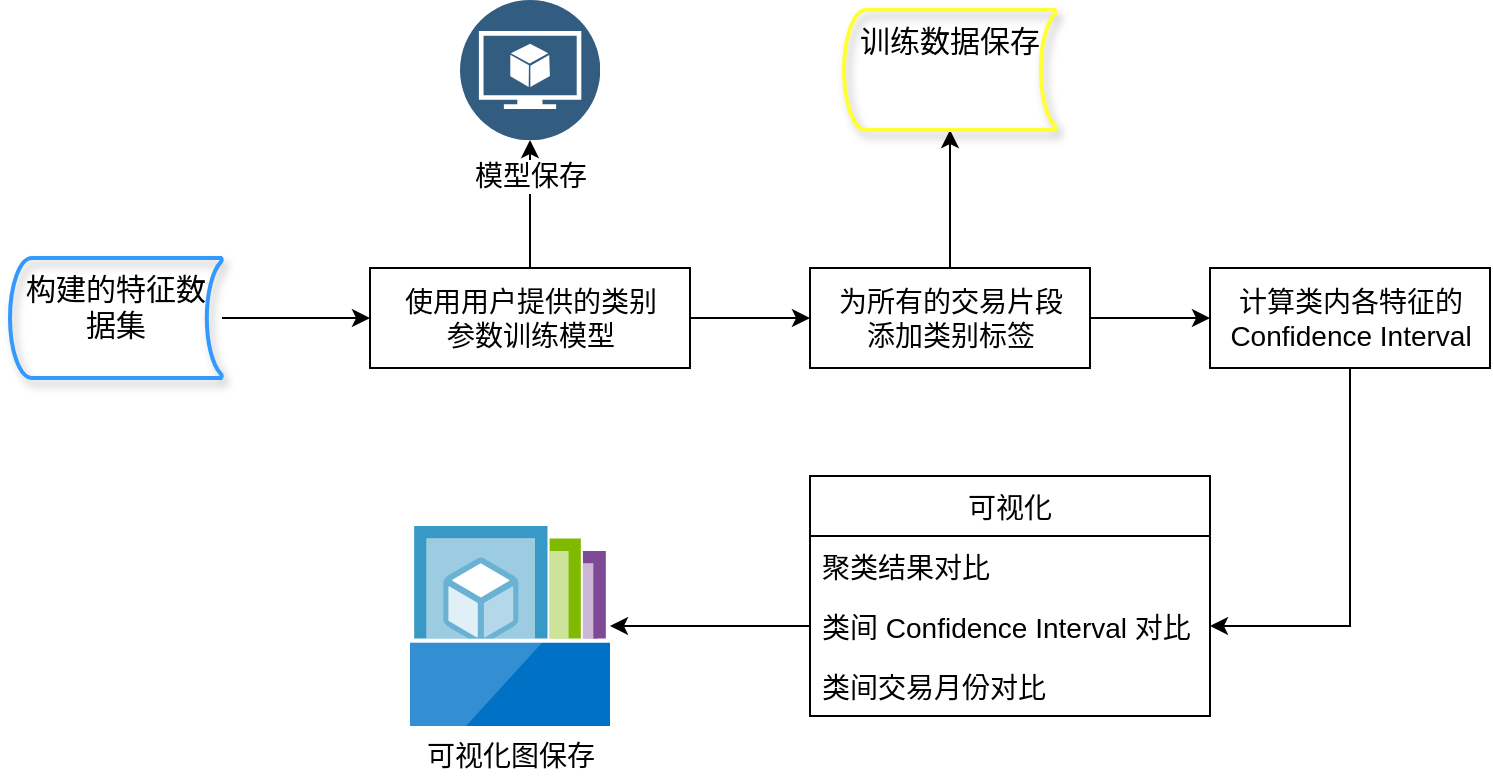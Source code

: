 <mxfile version="16.6.6" type="device"><diagram id="68e-ezquo8nL5zuGNYA_" name="Page-1"><mxGraphModel dx="1550" dy="811" grid="1" gridSize="10" guides="1" tooltips="1" connect="1" arrows="1" fold="1" page="1" pageScale="1" pageWidth="827" pageHeight="1169" math="0" shadow="0"><root><mxCell id="0"/><mxCell id="1" parent="0"/><mxCell id="dm0qop0ktIlh2LwRmiGy-9" style="edgeStyle=orthogonalEdgeStyle;rounded=0;orthogonalLoop=1;jettySize=auto;html=1;fontSize=14;" parent="1" source="dm0qop0ktIlh2LwRmiGy-1" target="dm0qop0ktIlh2LwRmiGy-2" edge="1"><mxGeometry relative="1" as="geometry"/></mxCell><mxCell id="dm0qop0ktIlh2LwRmiGy-1" value="构建的特征数据集" style="strokeWidth=2;html=1;shape=mxgraph.flowchart.stored_data;whiteSpace=wrap;shadow=1;fillColor=none;gradientColor=none;verticalAlign=top;strokeColor=#3399FF;fontColor=#000000;sketch=0;dashed=0;fontStyle=0;fontSize=15;" parent="1" vertex="1"><mxGeometry x="40" y="309" width="106" height="60" as="geometry"/></mxCell><mxCell id="dm0qop0ktIlh2LwRmiGy-5" style="edgeStyle=orthogonalEdgeStyle;rounded=0;orthogonalLoop=1;jettySize=auto;html=1;entryX=0;entryY=0.5;entryDx=0;entryDy=0;fontSize=14;" parent="1" source="dm0qop0ktIlh2LwRmiGy-2" target="dm0qop0ktIlh2LwRmiGy-3" edge="1"><mxGeometry relative="1" as="geometry"/></mxCell><mxCell id="t61EQ82IEiFpdPjFF_Ou-2" style="edgeStyle=orthogonalEdgeStyle;rounded=0;orthogonalLoop=1;jettySize=auto;html=1;entryX=0.5;entryY=1;entryDx=0;entryDy=0;" edge="1" parent="1" source="dm0qop0ktIlh2LwRmiGy-2" target="t61EQ82IEiFpdPjFF_Ou-1"><mxGeometry relative="1" as="geometry"/></mxCell><mxCell id="dm0qop0ktIlh2LwRmiGy-2" value="&lt;font style=&quot;font-size: 14px&quot;&gt;使用用户提供的类别&lt;br&gt;参数训练模型&lt;/font&gt;" style="html=1;dashed=0;whitespace=wrap;" parent="1" vertex="1"><mxGeometry x="220" y="314" width="160" height="50" as="geometry"/></mxCell><mxCell id="dm0qop0ktIlh2LwRmiGy-30" style="edgeStyle=orthogonalEdgeStyle;rounded=0;orthogonalLoop=1;jettySize=auto;html=1;entryX=0;entryY=0.5;entryDx=0;entryDy=0;fontSize=14;" parent="1" source="dm0qop0ktIlh2LwRmiGy-3" target="dm0qop0ktIlh2LwRmiGy-16" edge="1"><mxGeometry relative="1" as="geometry"/></mxCell><mxCell id="t61EQ82IEiFpdPjFF_Ou-5" style="edgeStyle=orthogonalEdgeStyle;rounded=0;orthogonalLoop=1;jettySize=auto;html=1;entryX=0.5;entryY=1;entryDx=0;entryDy=0;entryPerimeter=0;fontSize=14;fontColor=#000000;" edge="1" parent="1" source="dm0qop0ktIlh2LwRmiGy-3" target="t61EQ82IEiFpdPjFF_Ou-4"><mxGeometry relative="1" as="geometry"/></mxCell><mxCell id="dm0qop0ktIlh2LwRmiGy-3" value="为所有的交易片段&lt;br style=&quot;font-size: 14px;&quot;&gt;添加类别标签" style="html=1;dashed=0;whitespace=wrap;fontSize=14;" parent="1" vertex="1"><mxGeometry x="440" y="314" width="140" height="50" as="geometry"/></mxCell><mxCell id="dm0qop0ktIlh2LwRmiGy-27" style="edgeStyle=orthogonalEdgeStyle;rounded=0;orthogonalLoop=1;jettySize=auto;html=1;entryX=1;entryY=0.5;entryDx=0;entryDy=0;fontSize=14;" parent="1" source="dm0qop0ktIlh2LwRmiGy-16" target="dm0qop0ktIlh2LwRmiGy-24" edge="1"><mxGeometry relative="1" as="geometry"/></mxCell><mxCell id="dm0qop0ktIlh2LwRmiGy-16" value="计算类内各特征的&lt;br&gt;Confidence Interval" style="html=1;dashed=0;whitespace=wrap;fontSize=14;" parent="1" vertex="1"><mxGeometry x="640" y="314" width="140" height="50" as="geometry"/></mxCell><mxCell id="dm0qop0ktIlh2LwRmiGy-22" value="可视化" style="swimlane;fontStyle=0;childLayout=stackLayout;horizontal=1;startSize=30;horizontalStack=0;resizeParent=1;resizeParentMax=0;resizeLast=0;collapsible=1;marginBottom=0;fontSize=14;" parent="1" vertex="1"><mxGeometry x="440" y="418" width="200" height="120" as="geometry"/></mxCell><mxCell id="dm0qop0ktIlh2LwRmiGy-23" value="聚类结果对比" style="text;strokeColor=none;fillColor=none;align=left;verticalAlign=middle;spacingLeft=4;spacingRight=4;overflow=hidden;points=[[0,0.5],[1,0.5]];portConstraint=eastwest;rotatable=0;fontSize=14;" parent="dm0qop0ktIlh2LwRmiGy-22" vertex="1"><mxGeometry y="30" width="200" height="30" as="geometry"/></mxCell><mxCell id="dm0qop0ktIlh2LwRmiGy-24" value="类间 Confidence Interval 对比" style="text;strokeColor=none;fillColor=none;align=left;verticalAlign=middle;spacingLeft=4;spacingRight=4;overflow=hidden;points=[[0,0.5],[1,0.5]];portConstraint=eastwest;rotatable=0;fontSize=14;" parent="dm0qop0ktIlh2LwRmiGy-22" vertex="1"><mxGeometry y="60" width="200" height="30" as="geometry"/></mxCell><mxCell id="dm0qop0ktIlh2LwRmiGy-25" value="类间交易月份对比" style="text;strokeColor=none;fillColor=none;align=left;verticalAlign=middle;spacingLeft=4;spacingRight=4;overflow=hidden;points=[[0,0.5],[1,0.5]];portConstraint=eastwest;rotatable=0;fontSize=14;" parent="dm0qop0ktIlh2LwRmiGy-22" vertex="1"><mxGeometry y="90" width="200" height="30" as="geometry"/></mxCell><mxCell id="dm0qop0ktIlh2LwRmiGy-34" value="&lt;font style=&quot;font-size: 14px&quot;&gt;可视化图保存&lt;/font&gt;" style="sketch=0;aspect=fixed;html=1;points=[];align=center;image;fontSize=12;image=img/lib/mscae/Shared_Image_Galleries.svg;" parent="1" vertex="1"><mxGeometry x="240" y="443" width="100" height="100" as="geometry"/></mxCell><mxCell id="dm0qop0ktIlh2LwRmiGy-35" style="edgeStyle=orthogonalEdgeStyle;rounded=0;orthogonalLoop=1;jettySize=auto;html=1;fontSize=14;" parent="1" source="dm0qop0ktIlh2LwRmiGy-24" target="dm0qop0ktIlh2LwRmiGy-34" edge="1"><mxGeometry relative="1" as="geometry"/></mxCell><mxCell id="t61EQ82IEiFpdPjFF_Ou-1" value="&lt;font color=&quot;#000000&quot; style=&quot;font-size: 14px&quot;&gt;模型保存&lt;/font&gt;" style="aspect=fixed;perimeter=ellipsePerimeter;html=1;align=center;shadow=0;dashed=0;fontColor=#4277BB;labelBackgroundColor=#ffffff;fontSize=12;spacingTop=3;image;image=img/lib/ibm/data/model.svg;" vertex="1" parent="1"><mxGeometry x="265" y="180" width="70" height="70" as="geometry"/></mxCell><mxCell id="t61EQ82IEiFpdPjFF_Ou-4" value="训练数据保存" style="strokeWidth=2;html=1;shape=mxgraph.flowchart.stored_data;whiteSpace=wrap;shadow=1;fillColor=none;gradientColor=none;verticalAlign=top;strokeColor=#FFFF33;fontColor=#000000;sketch=0;dashed=0;fontStyle=0;fontSize=15;" vertex="1" parent="1"><mxGeometry x="457" y="185" width="106" height="60" as="geometry"/></mxCell></root></mxGraphModel></diagram></mxfile>